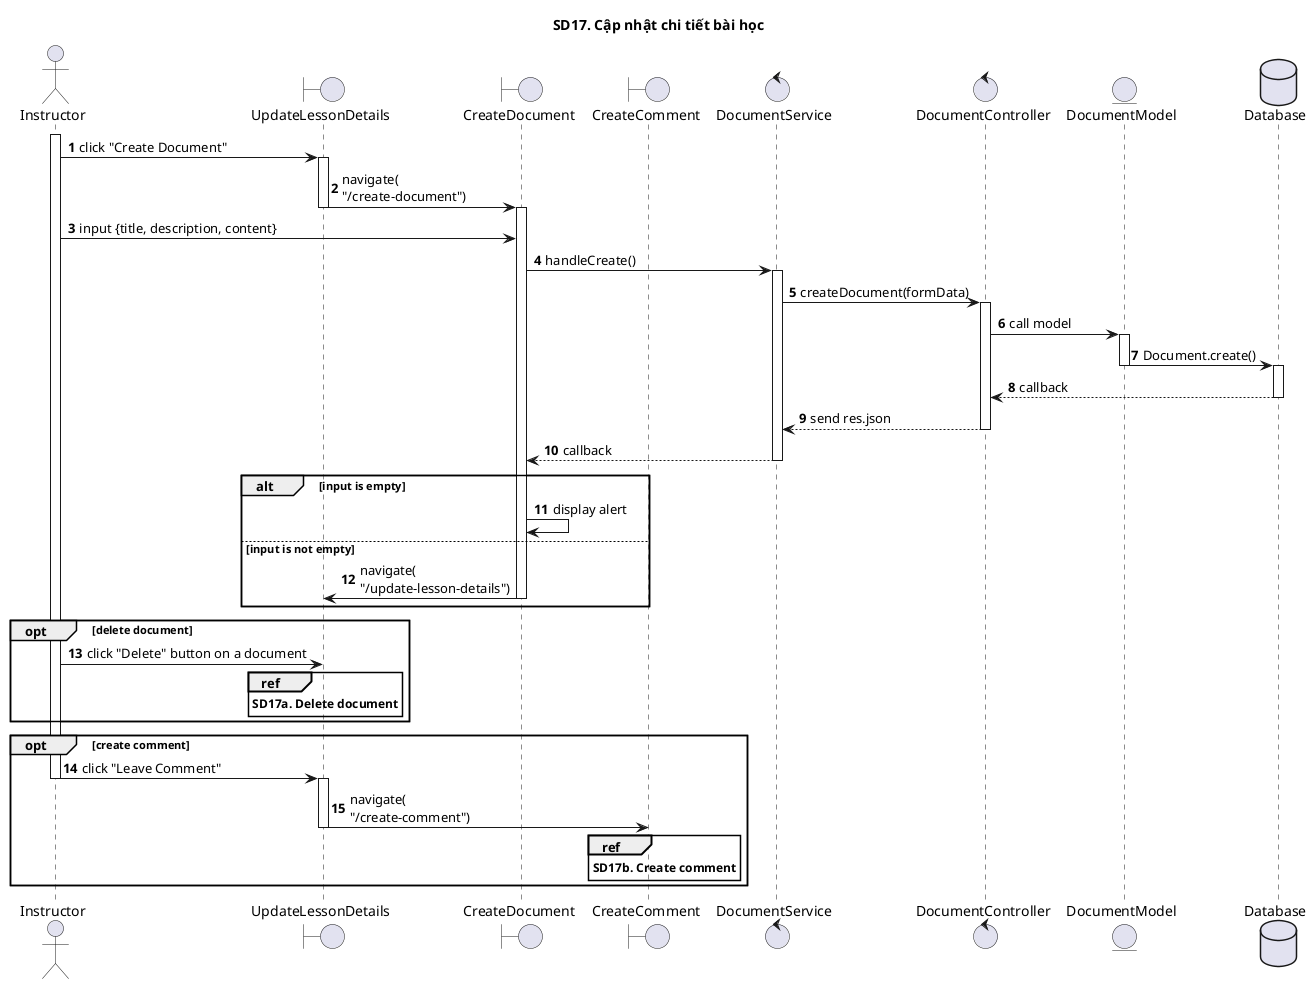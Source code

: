 @startuml SQ

autonumber

title SD17. Cập nhật chi tiết bài học

actor "Instructor"
boundary "UpdateLessonDetails"
boundary "CreateDocument"
boundary "CreateComment"
control "DocumentService"
control "DocumentController"
entity "DocumentModel"
database "Database" as Database
activate Instructor
Instructor -> UpdateLessonDetails: click "Create Document"
activate UpdateLessonDetails
UpdateLessonDetails -> CreateDocument: navigate(\n"/create-document")
deactivate UpdateLessonDetails
activate CreateDocument
Instructor -> CreateDocument: input {title, description, content}
CreateDocument -> DocumentService: handleCreate()
activate DocumentService
DocumentService -> DocumentController: createDocument(formData)
activate DocumentController
DocumentController -> DocumentModel: call model
activate DocumentModel
DocumentModel -> Database: Document.create()
deactivate DocumentModel
activate Database
Database --> DocumentController: callback
deactivate Database
DocumentController --> DocumentService: send res.json
deactivate DocumentController
DocumentService --> CreateDocument: callback
deactivate DocumentService

alt input is empty
CreateDocument -> CreateDocument: display alert
else input is not empty
CreateDocument -> UpdateLessonDetails: navigate(\n"/update-lesson-details")
deactivate CreateDocument
end

opt delete document
Instructor -> UpdateLessonDetails: click "Delete" button on a document
ref over UpdateLessonDetails
**SD17a. Delete document**
end ref
end

opt create comment
Instructor -> UpdateLessonDetails: click "Leave Comment"
deactivate Instructor
activate UpdateLessonDetails
UpdateLessonDetails -> CreateComment: navigate(\n"/create-comment")
deactivate UpdateLessonDetails
ref over CreateComment
**SD17b. Create comment**
end ref
end
@enduml
